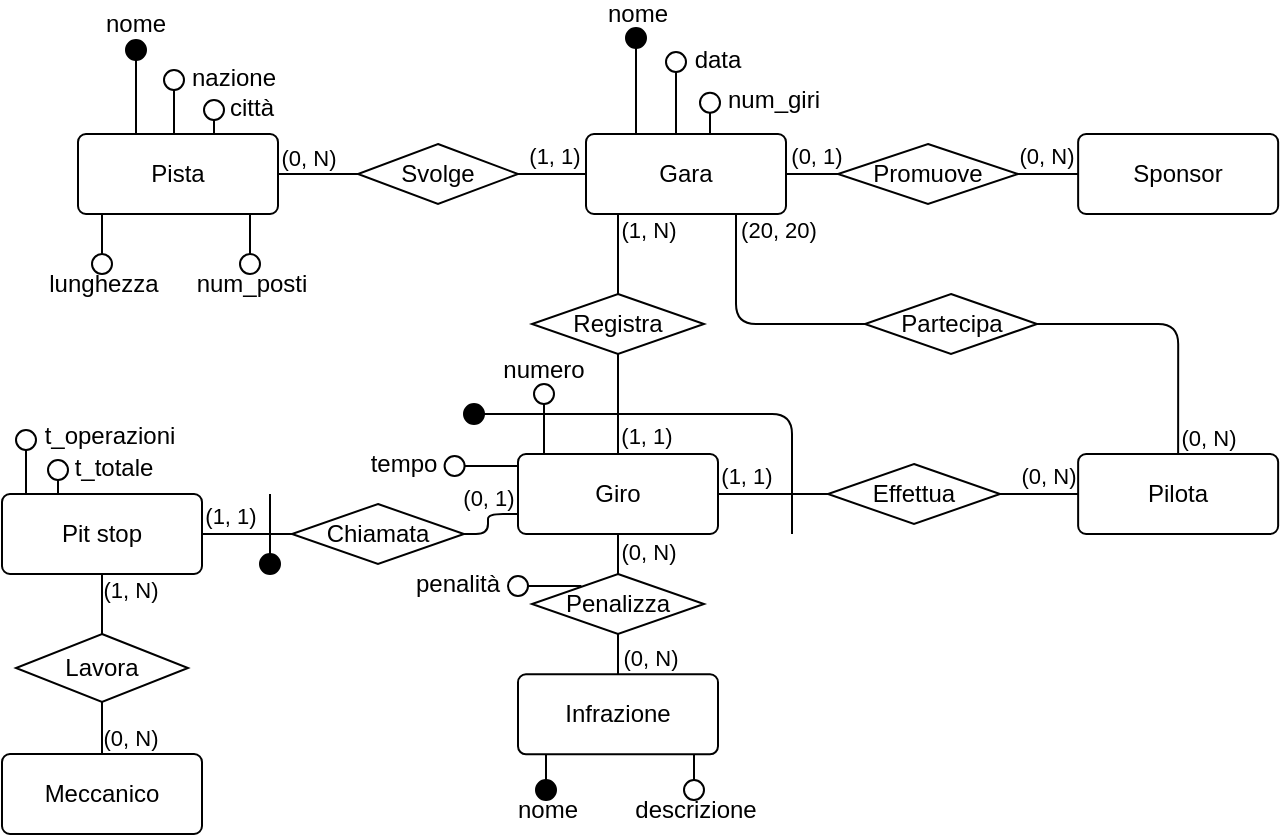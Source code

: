 <mxfile version="20.8.13"><diagram id="yc5u9u19qxj1vEaBZt0L" name="Pagina-1"><mxGraphModel dx="1434" dy="711" grid="1" gridSize="10" guides="1" tooltips="1" connect="1" arrows="1" fold="1" page="1" pageScale="1" pageWidth="827" pageHeight="1169" math="0" shadow="0"><root><mxCell id="0"/><mxCell id="1" parent="0"/><mxCell id="eH_abaHLC62sjfiQoKfq-3" value="Gara" style="rounded=1;arcSize=10;whiteSpace=wrap;html=1;align=center;" parent="1" vertex="1"><mxGeometry x="344" y="260" width="100" height="40" as="geometry"/></mxCell><mxCell id="eH_abaHLC62sjfiQoKfq-4" value="Pista" style="rounded=1;arcSize=10;whiteSpace=wrap;html=1;align=center;" parent="1" vertex="1"><mxGeometry x="90" y="260" width="100" height="40" as="geometry"/></mxCell><mxCell id="eH_abaHLC62sjfiQoKfq-5" value="Giro" style="rounded=1;arcSize=10;whiteSpace=wrap;html=1;align=center;" parent="1" vertex="1"><mxGeometry x="310" y="420" width="100" height="40" as="geometry"/></mxCell><mxCell id="eH_abaHLC62sjfiQoKfq-6" value="Infrazione" style="rounded=1;arcSize=10;whiteSpace=wrap;html=1;align=center;" parent="1" vertex="1"><mxGeometry x="310" y="530.16" width="100" height="40" as="geometry"/></mxCell><mxCell id="eH_abaHLC62sjfiQoKfq-7" value="Sponsor" style="rounded=1;arcSize=10;whiteSpace=wrap;html=1;align=center;" parent="1" vertex="1"><mxGeometry x="590.07" y="260" width="100" height="40" as="geometry"/></mxCell><mxCell id="eH_abaHLC62sjfiQoKfq-10" value="Pit stop" style="rounded=1;arcSize=10;whiteSpace=wrap;html=1;align=center;" parent="1" vertex="1"><mxGeometry x="52" y="440" width="100" height="40" as="geometry"/></mxCell><mxCell id="eH_abaHLC62sjfiQoKfq-11" value="" style="endArrow=none;html=1;rounded=0;strokeColor=default;entryX=0.5;entryY=1;entryDx=0;entryDy=0;exitX=0.25;exitY=0;exitDx=0;exitDy=0;" parent="1" source="eH_abaHLC62sjfiQoKfq-3" target="eH_abaHLC62sjfiQoKfq-12" edge="1"><mxGeometry width="50" height="50" relative="1" as="geometry"><mxPoint x="374" y="250" as="sourcePoint"/><mxPoint x="324" y="237" as="targetPoint"/></mxGeometry></mxCell><mxCell id="eH_abaHLC62sjfiQoKfq-12" value="" style="ellipse;whiteSpace=wrap;html=1;aspect=fixed;fillColor=#000000;" parent="1" vertex="1"><mxGeometry x="364" y="207" width="10" height="10" as="geometry"/></mxCell><mxCell id="eH_abaHLC62sjfiQoKfq-13" value="nome" style="text;html=1;strokeColor=none;fillColor=none;align=center;verticalAlign=middle;whiteSpace=wrap;rounded=0;" parent="1" vertex="1"><mxGeometry x="340" y="195" width="60" height="10" as="geometry"/></mxCell><mxCell id="eH_abaHLC62sjfiQoKfq-15" value="" style="endArrow=none;html=1;rounded=0;strokeColor=default;entryX=0.5;entryY=1;entryDx=0;entryDy=0;exitX=0.4;exitY=-0.009;exitDx=0;exitDy=0;exitPerimeter=0;" parent="1" target="eH_abaHLC62sjfiQoKfq-16" edge="1"><mxGeometry width="50" height="50" relative="1" as="geometry"><mxPoint x="389.0" y="260.0" as="sourcePoint"/><mxPoint x="335" y="260.36" as="targetPoint"/></mxGeometry></mxCell><mxCell id="eH_abaHLC62sjfiQoKfq-16" value="" style="ellipse;whiteSpace=wrap;html=1;aspect=fixed;fillColor=none;" parent="1" vertex="1"><mxGeometry x="384" y="219" width="10" height="10" as="geometry"/></mxCell><mxCell id="eH_abaHLC62sjfiQoKfq-17" value="data" style="text;html=1;strokeColor=none;fillColor=none;align=center;verticalAlign=middle;whiteSpace=wrap;rounded=0;" parent="1" vertex="1"><mxGeometry x="380" y="218" width="60" height="10" as="geometry"/></mxCell><mxCell id="eH_abaHLC62sjfiQoKfq-19" style="edgeStyle=orthogonalEdgeStyle;rounded=0;orthogonalLoop=1;jettySize=auto;html=1;exitX=1;exitY=0.5;exitDx=0;exitDy=0;entryX=0;entryY=0.5;entryDx=0;entryDy=0;endArrow=none;endFill=0;" parent="1" source="eH_abaHLC62sjfiQoKfq-18" target="eH_abaHLC62sjfiQoKfq-7" edge="1"><mxGeometry relative="1" as="geometry"/></mxCell><mxCell id="eH_abaHLC62sjfiQoKfq-22" value="(0, N)" style="edgeLabel;html=1;align=center;verticalAlign=middle;resizable=0;points=[];" parent="eH_abaHLC62sjfiQoKfq-19" vertex="1" connectable="0"><mxGeometry x="0.183" relative="1" as="geometry"><mxPoint x="-4" y="-9" as="offset"/></mxGeometry></mxCell><mxCell id="eH_abaHLC62sjfiQoKfq-20" style="edgeStyle=orthogonalEdgeStyle;rounded=0;orthogonalLoop=1;jettySize=auto;html=1;exitX=0;exitY=0.5;exitDx=0;exitDy=0;entryX=1;entryY=0.5;entryDx=0;entryDy=0;endArrow=none;endFill=0;" parent="1" source="eH_abaHLC62sjfiQoKfq-18" target="eH_abaHLC62sjfiQoKfq-3" edge="1"><mxGeometry relative="1" as="geometry"/></mxCell><mxCell id="eH_abaHLC62sjfiQoKfq-21" value="(0, 1)" style="edgeLabel;html=1;align=center;verticalAlign=middle;resizable=0;points=[];" parent="eH_abaHLC62sjfiQoKfq-20" vertex="1" connectable="0"><mxGeometry x="0.713" y="-1" relative="1" as="geometry"><mxPoint x="11" y="-8" as="offset"/></mxGeometry></mxCell><mxCell id="eH_abaHLC62sjfiQoKfq-18" value="Promuove" style="shape=rhombus;perimeter=rhombusPerimeter;whiteSpace=wrap;html=1;align=center;" parent="1" vertex="1"><mxGeometry x="470" y="265" width="90" height="30" as="geometry"/></mxCell><mxCell id="eH_abaHLC62sjfiQoKfq-47" value="" style="endArrow=none;html=1;rounded=0;strokeColor=default;entryX=0.5;entryY=1;entryDx=0;entryDy=0;" parent="1" target="eH_abaHLC62sjfiQoKfq-48" edge="1"><mxGeometry width="50" height="50" relative="1" as="geometry"><mxPoint x="119" y="260" as="sourcePoint"/><mxPoint x="74" y="250" as="targetPoint"/></mxGeometry></mxCell><mxCell id="eH_abaHLC62sjfiQoKfq-48" value="" style="ellipse;whiteSpace=wrap;html=1;aspect=fixed;fillColor=#000000;" parent="1" vertex="1"><mxGeometry x="114" y="213" width="10" height="10" as="geometry"/></mxCell><mxCell id="eH_abaHLC62sjfiQoKfq-49" value="nome" style="text;html=1;strokeColor=none;fillColor=none;align=center;verticalAlign=middle;whiteSpace=wrap;rounded=0;" parent="1" vertex="1"><mxGeometry x="89" y="200" width="60" height="10" as="geometry"/></mxCell><mxCell id="eH_abaHLC62sjfiQoKfq-50" value="" style="endArrow=none;html=1;rounded=0;strokeColor=default;entryX=0.5;entryY=1;entryDx=0;entryDy=0;exitX=0.4;exitY=-0.009;exitDx=0;exitDy=0;exitPerimeter=0;" parent="1" target="eH_abaHLC62sjfiQoKfq-51" edge="1"><mxGeometry width="50" height="50" relative="1" as="geometry"><mxPoint x="138" y="259.64" as="sourcePoint"/><mxPoint x="84" y="260" as="targetPoint"/></mxGeometry></mxCell><mxCell id="eH_abaHLC62sjfiQoKfq-51" value="" style="ellipse;whiteSpace=wrap;html=1;aspect=fixed;fillColor=none;" parent="1" vertex="1"><mxGeometry x="133" y="228" width="10" height="10" as="geometry"/></mxCell><mxCell id="eH_abaHLC62sjfiQoKfq-52" value="" style="endArrow=none;html=1;rounded=0;strokeColor=default;entryX=0.5;entryY=1;entryDx=0;entryDy=0;exitX=0.4;exitY=-0.009;exitDx=0;exitDy=0;exitPerimeter=0;" parent="1" target="eH_abaHLC62sjfiQoKfq-53" edge="1"><mxGeometry width="50" height="50" relative="1" as="geometry"><mxPoint x="158" y="260" as="sourcePoint"/><mxPoint x="104" y="260.36" as="targetPoint"/></mxGeometry></mxCell><mxCell id="eH_abaHLC62sjfiQoKfq-53" value="" style="ellipse;whiteSpace=wrap;html=1;aspect=fixed;fillColor=none;" parent="1" vertex="1"><mxGeometry x="153" y="243" width="10" height="10" as="geometry"/></mxCell><mxCell id="eH_abaHLC62sjfiQoKfq-54" value="nazione" style="text;html=1;strokeColor=none;fillColor=none;align=center;verticalAlign=middle;whiteSpace=wrap;rounded=0;" parent="1" vertex="1"><mxGeometry x="138" y="227" width="60" height="10" as="geometry"/></mxCell><mxCell id="eH_abaHLC62sjfiQoKfq-55" value="città" style="text;html=1;strokeColor=none;fillColor=none;align=center;verticalAlign=middle;whiteSpace=wrap;rounded=0;" parent="1" vertex="1"><mxGeometry x="147" y="242" width="60" height="10" as="geometry"/></mxCell><mxCell id="eH_abaHLC62sjfiQoKfq-57" value="" style="ellipse;whiteSpace=wrap;html=1;aspect=fixed;fillColor=none;" parent="1" vertex="1"><mxGeometry x="97" y="320" width="10" height="10" as="geometry"/></mxCell><mxCell id="eH_abaHLC62sjfiQoKfq-58" value="" style="endArrow=none;html=1;rounded=0;strokeColor=default;" parent="1" source="eH_abaHLC62sjfiQoKfq-57" edge="1"><mxGeometry width="50" height="50" relative="1" as="geometry"><mxPoint x="101.91" y="321.64" as="sourcePoint"/><mxPoint x="102" y="300" as="targetPoint"/></mxGeometry></mxCell><mxCell id="eH_abaHLC62sjfiQoKfq-59" value="lunghezza" style="text;html=1;strokeColor=none;fillColor=none;align=center;verticalAlign=middle;whiteSpace=wrap;rounded=0;" parent="1" vertex="1"><mxGeometry x="73" y="330" width="60" height="10" as="geometry"/></mxCell><mxCell id="eH_abaHLC62sjfiQoKfq-60" value="" style="ellipse;whiteSpace=wrap;html=1;aspect=fixed;fillColor=none;" parent="1" vertex="1"><mxGeometry x="171" y="320" width="10" height="10" as="geometry"/></mxCell><mxCell id="eH_abaHLC62sjfiQoKfq-61" value="" style="endArrow=none;html=1;rounded=0;strokeColor=default;" parent="1" source="eH_abaHLC62sjfiQoKfq-60" edge="1"><mxGeometry width="50" height="50" relative="1" as="geometry"><mxPoint x="175.91" y="321.64" as="sourcePoint"/><mxPoint x="176" y="300" as="targetPoint"/></mxGeometry></mxCell><mxCell id="eH_abaHLC62sjfiQoKfq-62" value="num_posti" style="text;html=1;strokeColor=none;fillColor=none;align=center;verticalAlign=middle;whiteSpace=wrap;rounded=0;" parent="1" vertex="1"><mxGeometry x="147" y="330" width="60" height="10" as="geometry"/></mxCell><mxCell id="eH_abaHLC62sjfiQoKfq-64" style="edgeStyle=orthogonalEdgeStyle;rounded=0;orthogonalLoop=1;jettySize=auto;html=1;exitX=1;exitY=0.5;exitDx=0;exitDy=0;entryX=0;entryY=0.5;entryDx=0;entryDy=0;endArrow=none;endFill=0;" parent="1" source="eH_abaHLC62sjfiQoKfq-63" target="eH_abaHLC62sjfiQoKfq-3" edge="1"><mxGeometry relative="1" as="geometry"/></mxCell><mxCell id="eH_abaHLC62sjfiQoKfq-67" value="(1, 1)" style="edgeLabel;html=1;align=center;verticalAlign=middle;resizable=0;points=[];" parent="eH_abaHLC62sjfiQoKfq-64" vertex="1" connectable="0"><mxGeometry x="0.276" y="2" relative="1" as="geometry"><mxPoint x="-4" y="-7" as="offset"/></mxGeometry></mxCell><mxCell id="eH_abaHLC62sjfiQoKfq-65" style="edgeStyle=orthogonalEdgeStyle;rounded=0;orthogonalLoop=1;jettySize=auto;html=1;exitX=0;exitY=0.5;exitDx=0;exitDy=0;entryX=1;entryY=0.5;entryDx=0;entryDy=0;endArrow=none;endFill=0;" parent="1" source="eH_abaHLC62sjfiQoKfq-63" target="eH_abaHLC62sjfiQoKfq-4" edge="1"><mxGeometry relative="1" as="geometry"/></mxCell><mxCell id="eH_abaHLC62sjfiQoKfq-66" value="(0, N)" style="edgeLabel;html=1;align=center;verticalAlign=middle;resizable=0;points=[];" parent="eH_abaHLC62sjfiQoKfq-65" vertex="1" connectable="0"><mxGeometry x="0.212" y="1" relative="1" as="geometry"><mxPoint x="-1" y="-9" as="offset"/></mxGeometry></mxCell><mxCell id="eH_abaHLC62sjfiQoKfq-63" value="Svolge" style="shape=rhombus;perimeter=rhombusPerimeter;whiteSpace=wrap;html=1;align=center;" parent="1" vertex="1"><mxGeometry x="230" y="265" width="80" height="30" as="geometry"/></mxCell><mxCell id="eH_abaHLC62sjfiQoKfq-70" value="" style="ellipse;whiteSpace=wrap;html=1;aspect=fixed;fillColor=none;" parent="1" vertex="1"><mxGeometry x="273.3" y="421" width="10" height="10" as="geometry"/></mxCell><mxCell id="eH_abaHLC62sjfiQoKfq-71" value="" style="endArrow=none;html=1;rounded=0;strokeColor=default;entryX=-0.003;entryY=0.375;entryDx=0;entryDy=0;entryPerimeter=0;" parent="1" source="eH_abaHLC62sjfiQoKfq-70" edge="1"><mxGeometry width="50" height="50" relative="1" as="geometry"><mxPoint x="322.21" y="472.64" as="sourcePoint"/><mxPoint x="310.0" y="426" as="targetPoint"/></mxGeometry></mxCell><mxCell id="eH_abaHLC62sjfiQoKfq-72" value="tempo" style="text;html=1;strokeColor=none;fillColor=none;align=center;verticalAlign=middle;whiteSpace=wrap;rounded=0;" parent="1" vertex="1"><mxGeometry x="223.3" y="420" width="60" height="10" as="geometry"/></mxCell><mxCell id="eH_abaHLC62sjfiQoKfq-75" value="numero" style="text;html=1;strokeColor=none;fillColor=none;align=center;verticalAlign=middle;whiteSpace=wrap;rounded=0;" parent="1" vertex="1"><mxGeometry x="293" y="373" width="60" height="10" as="geometry"/></mxCell><mxCell id="eH_abaHLC62sjfiQoKfq-82" value="" style="endArrow=none;html=1;rounded=0;strokeColor=default;entryX=0.5;entryY=1;entryDx=0;entryDy=0;exitX=0.4;exitY=-0.009;exitDx=0;exitDy=0;exitPerimeter=0;" parent="1" target="eH_abaHLC62sjfiQoKfq-83" edge="1"><mxGeometry width="50" height="50" relative="1" as="geometry"><mxPoint x="406.0" y="260.0" as="sourcePoint"/><mxPoint x="352" y="260.36" as="targetPoint"/></mxGeometry></mxCell><mxCell id="eH_abaHLC62sjfiQoKfq-83" value="" style="ellipse;whiteSpace=wrap;html=1;aspect=fixed;fillColor=none;" parent="1" vertex="1"><mxGeometry x="401" y="239.36" width="10" height="10" as="geometry"/></mxCell><mxCell id="eH_abaHLC62sjfiQoKfq-84" value="num_giri" style="text;html=1;strokeColor=none;fillColor=none;align=center;verticalAlign=middle;whiteSpace=wrap;rounded=0;" parent="1" vertex="1"><mxGeometry x="411" y="238" width="54" height="10" as="geometry"/></mxCell><mxCell id="eH_abaHLC62sjfiQoKfq-85" value="Pilota" style="rounded=1;arcSize=10;whiteSpace=wrap;html=1;align=center;" parent="1" vertex="1"><mxGeometry x="590.07" y="420" width="100" height="40" as="geometry"/></mxCell><mxCell id="eH_abaHLC62sjfiQoKfq-87" style="edgeStyle=orthogonalEdgeStyle;rounded=0;orthogonalLoop=1;jettySize=auto;html=1;exitX=1;exitY=0.5;exitDx=0;exitDy=0;entryX=0;entryY=0.5;entryDx=0;entryDy=0;endArrow=none;endFill=0;" parent="1" source="eH_abaHLC62sjfiQoKfq-86" target="eH_abaHLC62sjfiQoKfq-85" edge="1"><mxGeometry relative="1" as="geometry"/></mxCell><mxCell id="eH_abaHLC62sjfiQoKfq-97" value="(0, N)" style="edgeLabel;html=1;align=center;verticalAlign=middle;resizable=0;points=[];" parent="eH_abaHLC62sjfiQoKfq-87" vertex="1" connectable="0"><mxGeometry x="0.296" y="-2" relative="1" as="geometry"><mxPoint x="-2" y="-11" as="offset"/></mxGeometry></mxCell><mxCell id="eH_abaHLC62sjfiQoKfq-88" style="edgeStyle=orthogonalEdgeStyle;rounded=0;orthogonalLoop=1;jettySize=auto;html=1;exitX=0;exitY=0.5;exitDx=0;exitDy=0;entryX=1;entryY=0.5;entryDx=0;entryDy=0;endArrow=none;endFill=0;" parent="1" source="eH_abaHLC62sjfiQoKfq-86" target="eH_abaHLC62sjfiQoKfq-5" edge="1"><mxGeometry relative="1" as="geometry"/></mxCell><mxCell id="eH_abaHLC62sjfiQoKfq-96" value="(1, 1)" style="edgeLabel;html=1;align=center;verticalAlign=middle;resizable=0;points=[];" parent="eH_abaHLC62sjfiQoKfq-88" vertex="1" connectable="0"><mxGeometry x="0.701" y="-1" relative="1" as="geometry"><mxPoint x="6" y="-8" as="offset"/></mxGeometry></mxCell><mxCell id="eH_abaHLC62sjfiQoKfq-86" value="Effettua" style="shape=rhombus;perimeter=rhombusPerimeter;whiteSpace=wrap;html=1;align=center;" parent="1" vertex="1"><mxGeometry x="465" y="425" width="86" height="30" as="geometry"/></mxCell><mxCell id="eH_abaHLC62sjfiQoKfq-90" style="edgeStyle=orthogonalEdgeStyle;rounded=0;orthogonalLoop=1;jettySize=auto;html=1;exitX=0.5;exitY=0;exitDx=0;exitDy=0;entryX=0.5;entryY=1;entryDx=0;entryDy=0;endArrow=none;endFill=0;" parent="1" source="eH_abaHLC62sjfiQoKfq-89" edge="1"><mxGeometry relative="1" as="geometry"><mxPoint x="360" y="300" as="targetPoint"/></mxGeometry></mxCell><mxCell id="eH_abaHLC62sjfiQoKfq-99" value="(1, N)" style="edgeLabel;html=1;align=center;verticalAlign=middle;resizable=0;points=[];" parent="eH_abaHLC62sjfiQoKfq-90" vertex="1" connectable="0"><mxGeometry x="0.764" y="-1" relative="1" as="geometry"><mxPoint x="14" y="3" as="offset"/></mxGeometry></mxCell><mxCell id="eH_abaHLC62sjfiQoKfq-91" style="edgeStyle=orthogonalEdgeStyle;rounded=0;orthogonalLoop=1;jettySize=auto;html=1;exitX=0.5;exitY=1;exitDx=0;exitDy=0;entryX=0.5;entryY=0;entryDx=0;entryDy=0;endArrow=none;endFill=0;" parent="1" source="eH_abaHLC62sjfiQoKfq-89" target="eH_abaHLC62sjfiQoKfq-5" edge="1"><mxGeometry relative="1" as="geometry"/></mxCell><mxCell id="eH_abaHLC62sjfiQoKfq-98" value="(1, 1)" style="edgeLabel;html=1;align=center;verticalAlign=middle;resizable=0;points=[];" parent="eH_abaHLC62sjfiQoKfq-91" vertex="1" connectable="0"><mxGeometry x="0.691" y="1" relative="1" as="geometry"><mxPoint x="13" y="-2" as="offset"/></mxGeometry></mxCell><mxCell id="eH_abaHLC62sjfiQoKfq-89" value="Registra" style="shape=rhombus;perimeter=rhombusPerimeter;whiteSpace=wrap;html=1;align=center;" parent="1" vertex="1"><mxGeometry x="317" y="340" width="86" height="30" as="geometry"/></mxCell><mxCell id="eH_abaHLC62sjfiQoKfq-93" value="" style="endArrow=none;html=1;rounded=1;entryX=1;entryY=0.5;entryDx=0;entryDy=0;" parent="1" target="eH_abaHLC62sjfiQoKfq-95" edge="1"><mxGeometry relative="1" as="geometry"><mxPoint x="447" y="460" as="sourcePoint"/><mxPoint x="347" y="400" as="targetPoint"/><Array as="points"><mxPoint x="447" y="450"/><mxPoint x="447" y="400"/></Array></mxGeometry></mxCell><mxCell id="eH_abaHLC62sjfiQoKfq-95" value="" style="ellipse;whiteSpace=wrap;html=1;aspect=fixed;fillColor=#000000;" parent="1" vertex="1"><mxGeometry x="283" y="395" width="10" height="10" as="geometry"/></mxCell><mxCell id="eH_abaHLC62sjfiQoKfq-101" style="edgeStyle=orthogonalEdgeStyle;rounded=1;orthogonalLoop=1;jettySize=auto;html=1;exitX=1;exitY=0.5;exitDx=0;exitDy=0;entryX=0.5;entryY=0;entryDx=0;entryDy=0;endArrow=none;endFill=0;" parent="1" source="eH_abaHLC62sjfiQoKfq-100" target="eH_abaHLC62sjfiQoKfq-85" edge="1"><mxGeometry relative="1" as="geometry"/></mxCell><mxCell id="eH_abaHLC62sjfiQoKfq-103" value="(0, N)" style="edgeLabel;html=1;align=center;verticalAlign=middle;resizable=0;points=[];" parent="eH_abaHLC62sjfiQoKfq-101" vertex="1" connectable="0"><mxGeometry x="0.894" relative="1" as="geometry"><mxPoint x="15" y="-1" as="offset"/></mxGeometry></mxCell><mxCell id="eH_abaHLC62sjfiQoKfq-102" style="edgeStyle=orthogonalEdgeStyle;rounded=1;orthogonalLoop=1;jettySize=auto;html=1;exitX=0;exitY=0.5;exitDx=0;exitDy=0;entryX=0.75;entryY=1;entryDx=0;entryDy=0;endArrow=none;endFill=0;" parent="1" source="eH_abaHLC62sjfiQoKfq-100" target="eH_abaHLC62sjfiQoKfq-3" edge="1"><mxGeometry relative="1" as="geometry"/></mxCell><mxCell id="eH_abaHLC62sjfiQoKfq-104" value="(20, 20)" style="edgeLabel;html=1;align=center;verticalAlign=middle;resizable=0;points=[];" parent="eH_abaHLC62sjfiQoKfq-102" vertex="1" connectable="0"><mxGeometry x="0.844" y="-3" relative="1" as="geometry"><mxPoint x="18" y="-2" as="offset"/></mxGeometry></mxCell><mxCell id="eH_abaHLC62sjfiQoKfq-100" value="Partecipa" style="shape=rhombus;perimeter=rhombusPerimeter;whiteSpace=wrap;html=1;align=center;" parent="1" vertex="1"><mxGeometry x="483.5" y="340" width="86" height="30" as="geometry"/></mxCell><mxCell id="eH_abaHLC62sjfiQoKfq-105" value="" style="endArrow=none;html=1;rounded=0;strokeColor=default;entryX=0.5;entryY=1;entryDx=0;entryDy=0;exitX=0.13;exitY=0.012;exitDx=0;exitDy=0;exitPerimeter=0;" parent="1" source="eH_abaHLC62sjfiQoKfq-5" target="eH_abaHLC62sjfiQoKfq-106" edge="1"><mxGeometry width="50" height="50" relative="1" as="geometry"><mxPoint x="323.0" y="421" as="sourcePoint"/><mxPoint x="269" y="421.36" as="targetPoint"/></mxGeometry></mxCell><mxCell id="eH_abaHLC62sjfiQoKfq-106" value="" style="ellipse;whiteSpace=wrap;html=1;aspect=fixed;fillColor=none;" parent="1" vertex="1"><mxGeometry x="318" y="385" width="10" height="10" as="geometry"/></mxCell><mxCell id="eH_abaHLC62sjfiQoKfq-113" value="" style="ellipse;whiteSpace=wrap;html=1;aspect=fixed;fillColor=none;" parent="1" vertex="1"><mxGeometry x="305" y="481" width="10" height="10" as="geometry"/></mxCell><mxCell id="eH_abaHLC62sjfiQoKfq-114" value="" style="endArrow=none;html=1;rounded=0;strokeColor=default;entryX=-0.003;entryY=0.375;entryDx=0;entryDy=0;entryPerimeter=0;" parent="1" source="eH_abaHLC62sjfiQoKfq-113" edge="1"><mxGeometry width="50" height="50" relative="1" as="geometry"><mxPoint x="353.91" y="532.64" as="sourcePoint"/><mxPoint x="341.7" y="486" as="targetPoint"/></mxGeometry></mxCell><mxCell id="eH_abaHLC62sjfiQoKfq-115" value="penalità" style="text;html=1;strokeColor=none;fillColor=none;align=center;verticalAlign=middle;whiteSpace=wrap;rounded=0;" parent="1" vertex="1"><mxGeometry x="250" y="480" width="60" height="10" as="geometry"/></mxCell><mxCell id="eH_abaHLC62sjfiQoKfq-119" style="edgeStyle=orthogonalEdgeStyle;rounded=1;orthogonalLoop=1;jettySize=auto;html=1;exitX=0.5;exitY=1;exitDx=0;exitDy=0;entryX=0.5;entryY=0;entryDx=0;entryDy=0;endArrow=none;endFill=0;" parent="1" source="eH_abaHLC62sjfiQoKfq-118" target="eH_abaHLC62sjfiQoKfq-6" edge="1"><mxGeometry relative="1" as="geometry"/></mxCell><mxCell id="eH_abaHLC62sjfiQoKfq-130" value="(0, N)" style="edgeLabel;html=1;align=center;verticalAlign=middle;resizable=0;points=[];" parent="eH_abaHLC62sjfiQoKfq-119" vertex="1" connectable="0"><mxGeometry x="0.629" y="-1" relative="1" as="geometry"><mxPoint x="17" y="-5" as="offset"/></mxGeometry></mxCell><mxCell id="eH_abaHLC62sjfiQoKfq-120" style="edgeStyle=orthogonalEdgeStyle;rounded=1;orthogonalLoop=1;jettySize=auto;html=1;exitX=0.5;exitY=0;exitDx=0;exitDy=0;entryX=0.5;entryY=1;entryDx=0;entryDy=0;endArrow=none;endFill=0;" parent="1" source="eH_abaHLC62sjfiQoKfq-118" target="eH_abaHLC62sjfiQoKfq-5" edge="1"><mxGeometry relative="1" as="geometry"/></mxCell><mxCell id="eH_abaHLC62sjfiQoKfq-129" value="(0, N)" style="edgeLabel;html=1;align=center;verticalAlign=middle;resizable=0;points=[];" parent="eH_abaHLC62sjfiQoKfq-120" vertex="1" connectable="0"><mxGeometry x="0.632" relative="1" as="geometry"><mxPoint x="15" y="5" as="offset"/></mxGeometry></mxCell><mxCell id="eH_abaHLC62sjfiQoKfq-118" value="Penalizza" style="shape=rhombus;perimeter=rhombusPerimeter;whiteSpace=wrap;html=1;align=center;" parent="1" vertex="1"><mxGeometry x="317" y="480" width="86" height="30" as="geometry"/></mxCell><mxCell id="eH_abaHLC62sjfiQoKfq-122" value="" style="ellipse;whiteSpace=wrap;html=1;aspect=fixed;fillColor=#000000;" parent="1" vertex="1"><mxGeometry x="319" y="583" width="10" height="10" as="geometry"/></mxCell><mxCell id="eH_abaHLC62sjfiQoKfq-123" value="" style="endArrow=none;html=1;rounded=0;strokeColor=default;" parent="1" source="eH_abaHLC62sjfiQoKfq-122" edge="1"><mxGeometry width="50" height="50" relative="1" as="geometry"><mxPoint x="323.91" y="591.8" as="sourcePoint"/><mxPoint x="324" y="570.16" as="targetPoint"/></mxGeometry></mxCell><mxCell id="eH_abaHLC62sjfiQoKfq-124" value="nome" style="text;html=1;strokeColor=none;fillColor=none;align=center;verticalAlign=middle;whiteSpace=wrap;rounded=0;" parent="1" vertex="1"><mxGeometry x="295" y="593" width="60" height="10" as="geometry"/></mxCell><mxCell id="eH_abaHLC62sjfiQoKfq-125" value="" style="ellipse;whiteSpace=wrap;html=1;aspect=fixed;fillColor=none;" parent="1" vertex="1"><mxGeometry x="393" y="583" width="10" height="10" as="geometry"/></mxCell><mxCell id="eH_abaHLC62sjfiQoKfq-126" value="" style="endArrow=none;html=1;rounded=0;strokeColor=default;" parent="1" source="eH_abaHLC62sjfiQoKfq-125" edge="1"><mxGeometry width="50" height="50" relative="1" as="geometry"><mxPoint x="397.91" y="591.8" as="sourcePoint"/><mxPoint x="398" y="570.16" as="targetPoint"/></mxGeometry></mxCell><mxCell id="eH_abaHLC62sjfiQoKfq-127" value="descrizione" style="text;html=1;strokeColor=none;fillColor=none;align=center;verticalAlign=middle;whiteSpace=wrap;rounded=0;" parent="1" vertex="1"><mxGeometry x="369" y="593" width="60" height="10" as="geometry"/></mxCell><mxCell id="eH_abaHLC62sjfiQoKfq-133" style="edgeStyle=orthogonalEdgeStyle;rounded=1;orthogonalLoop=1;jettySize=auto;html=1;exitX=0;exitY=0.5;exitDx=0;exitDy=0;entryX=1;entryY=0.5;entryDx=0;entryDy=0;endArrow=none;endFill=0;" parent="1" source="eH_abaHLC62sjfiQoKfq-131" target="eH_abaHLC62sjfiQoKfq-10" edge="1"><mxGeometry relative="1" as="geometry"><mxPoint x="195" y="460" as="sourcePoint"/><mxPoint x="157" y="460" as="targetPoint"/></mxGeometry></mxCell><mxCell id="eH_abaHLC62sjfiQoKfq-148" value="(1, 1)" style="edgeLabel;html=1;align=center;verticalAlign=middle;resizable=0;points=[];" parent="eH_abaHLC62sjfiQoKfq-133" vertex="1" connectable="0"><mxGeometry x="0.683" relative="1" as="geometry"><mxPoint x="7" y="-9" as="offset"/></mxGeometry></mxCell><mxCell id="eH_abaHLC62sjfiQoKfq-150" style="edgeStyle=orthogonalEdgeStyle;rounded=1;orthogonalLoop=1;jettySize=auto;html=1;exitX=1;exitY=0.5;exitDx=0;exitDy=0;endArrow=none;endFill=0;" parent="1" source="eH_abaHLC62sjfiQoKfq-131" edge="1"><mxGeometry relative="1" as="geometry"><Array as="points"><mxPoint x="295" y="460"/><mxPoint x="295" y="450"/></Array><mxPoint x="310" y="450" as="targetPoint"/></mxGeometry></mxCell><mxCell id="eH_abaHLC62sjfiQoKfq-151" value="(0, 1)" style="edgeLabel;html=1;align=center;verticalAlign=middle;resizable=0;points=[];" parent="eH_abaHLC62sjfiQoKfq-150" vertex="1" connectable="0"><mxGeometry x="0.783" y="-1" relative="1" as="geometry"><mxPoint x="-11" y="-9" as="offset"/></mxGeometry></mxCell><mxCell id="eH_abaHLC62sjfiQoKfq-131" value="Chiamata" style="shape=rhombus;perimeter=rhombusPerimeter;whiteSpace=wrap;html=1;align=center;" parent="1" vertex="1"><mxGeometry x="197" y="445" width="86" height="30" as="geometry"/></mxCell><mxCell id="eH_abaHLC62sjfiQoKfq-134" value="" style="endArrow=none;html=1;rounded=0;strokeColor=default;entryX=0.5;entryY=1;entryDx=0;entryDy=0;exitX=0.4;exitY=-0.009;exitDx=0;exitDy=0;exitPerimeter=0;" parent="1" target="eH_abaHLC62sjfiQoKfq-135" edge="1"><mxGeometry width="50" height="50" relative="1" as="geometry"><mxPoint x="64" y="439.64" as="sourcePoint"/><mxPoint x="10" y="440" as="targetPoint"/></mxGeometry></mxCell><mxCell id="eH_abaHLC62sjfiQoKfq-135" value="" style="ellipse;whiteSpace=wrap;html=1;aspect=fixed;fillColor=none;" parent="1" vertex="1"><mxGeometry x="59" y="408" width="10" height="10" as="geometry"/></mxCell><mxCell id="eH_abaHLC62sjfiQoKfq-136" value="" style="endArrow=none;html=1;rounded=0;strokeColor=default;entryX=0.5;entryY=1;entryDx=0;entryDy=0;exitX=0.4;exitY=-0.009;exitDx=0;exitDy=0;exitPerimeter=0;" parent="1" target="eH_abaHLC62sjfiQoKfq-137" edge="1"><mxGeometry width="50" height="50" relative="1" as="geometry"><mxPoint x="80" y="440" as="sourcePoint"/><mxPoint x="26" y="440.36" as="targetPoint"/></mxGeometry></mxCell><mxCell id="eH_abaHLC62sjfiQoKfq-137" value="" style="ellipse;whiteSpace=wrap;html=1;aspect=fixed;fillColor=none;" parent="1" vertex="1"><mxGeometry x="75" y="423" width="10" height="10" as="geometry"/></mxCell><mxCell id="eH_abaHLC62sjfiQoKfq-138" value="t_operazioni" style="text;html=1;strokeColor=none;fillColor=none;align=center;verticalAlign=middle;whiteSpace=wrap;rounded=0;" parent="1" vertex="1"><mxGeometry x="76" y="406" width="60" height="10" as="geometry"/></mxCell><mxCell id="eH_abaHLC62sjfiQoKfq-139" value="t_totale" style="text;html=1;strokeColor=none;fillColor=none;align=center;verticalAlign=middle;whiteSpace=wrap;rounded=0;" parent="1" vertex="1"><mxGeometry x="78" y="422" width="60" height="10" as="geometry"/></mxCell><mxCell id="eH_abaHLC62sjfiQoKfq-140" value="" style="ellipse;whiteSpace=wrap;html=1;aspect=fixed;fillColor=#000000;" parent="1" vertex="1"><mxGeometry x="181" y="470" width="10" height="10" as="geometry"/></mxCell><mxCell id="eH_abaHLC62sjfiQoKfq-141" value="" style="endArrow=none;html=1;rounded=0;strokeColor=default;" parent="1" source="eH_abaHLC62sjfiQoKfq-140" edge="1"><mxGeometry width="50" height="50" relative="1" as="geometry"><mxPoint x="175.91" y="473.64" as="sourcePoint"/><mxPoint x="186" y="440" as="targetPoint"/></mxGeometry></mxCell><mxCell id="eH_abaHLC62sjfiQoKfq-144" style="edgeStyle=orthogonalEdgeStyle;rounded=1;orthogonalLoop=1;jettySize=auto;html=1;exitX=0.5;exitY=0;exitDx=0;exitDy=0;entryX=0.5;entryY=1;entryDx=0;entryDy=0;endArrow=none;endFill=0;" parent="1" source="eH_abaHLC62sjfiQoKfq-142" target="eH_abaHLC62sjfiQoKfq-10" edge="1"><mxGeometry relative="1" as="geometry"/></mxCell><mxCell id="eH_abaHLC62sjfiQoKfq-146" value="(1, N)" style="edgeLabel;html=1;align=center;verticalAlign=middle;resizable=0;points=[];" parent="eH_abaHLC62sjfiQoKfq-144" vertex="1" connectable="0"><mxGeometry x="0.792" relative="1" as="geometry"><mxPoint x="14" y="5" as="offset"/></mxGeometry></mxCell><mxCell id="eH_abaHLC62sjfiQoKfq-145" style="edgeStyle=orthogonalEdgeStyle;rounded=1;orthogonalLoop=1;jettySize=auto;html=1;exitX=0.5;exitY=1;exitDx=0;exitDy=0;entryX=0.5;entryY=0;entryDx=0;entryDy=0;endArrow=none;endFill=0;" parent="1" source="eH_abaHLC62sjfiQoKfq-142" target="eH_abaHLC62sjfiQoKfq-143" edge="1"><mxGeometry relative="1" as="geometry"/></mxCell><mxCell id="eH_abaHLC62sjfiQoKfq-147" value="(0, N)" style="edgeLabel;html=1;align=center;verticalAlign=middle;resizable=0;points=[];" parent="eH_abaHLC62sjfiQoKfq-145" vertex="1" connectable="0"><mxGeometry x="0.231" y="1" relative="1" as="geometry"><mxPoint x="13" y="2" as="offset"/></mxGeometry></mxCell><mxCell id="eH_abaHLC62sjfiQoKfq-142" value="Lavora" style="shape=rhombus;perimeter=rhombusPerimeter;whiteSpace=wrap;html=1;align=center;" parent="1" vertex="1"><mxGeometry x="59" y="510" width="86" height="34" as="geometry"/></mxCell><mxCell id="eH_abaHLC62sjfiQoKfq-143" value="&lt;div&gt;Meccanico&lt;/div&gt;" style="rounded=1;arcSize=10;whiteSpace=wrap;html=1;align=center;" parent="1" vertex="1"><mxGeometry x="52" y="570" width="100" height="40" as="geometry"/></mxCell></root></mxGraphModel></diagram></mxfile>
